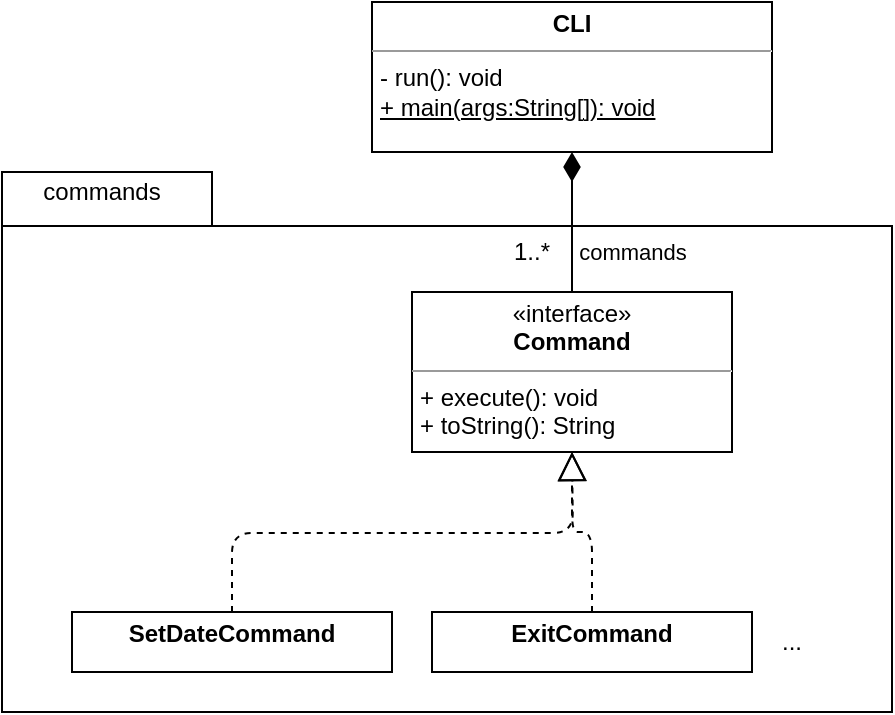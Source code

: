 <mxfile version="12.1.0" type="device" pages="1"><diagram id="tQrlyLwtlg1CQMymyJG2" name="Page-1"><mxGraphModel dx="1106" dy="779" grid="1" gridSize="10" guides="1" tooltips="1" connect="1" arrows="1" fold="1" page="1" pageScale="1" pageWidth="1700" pageHeight="1100" math="0" shadow="0"><root><mxCell id="0"/><mxCell id="1" parent="0"/><mxCell id="LsO-_faxfW2ikNMgvea2-8" value="" style="shape=folder;fontStyle=1;spacingTop=10;tabWidth=105;tabHeight=27;tabPosition=left;html=1;" vertex="1" parent="1"><mxGeometry x="45" y="220" width="445" height="270" as="geometry"/></mxCell><mxCell id="LsO-_faxfW2ikNMgvea2-3" value="commands" style="edgeStyle=orthogonalEdgeStyle;rounded=0;orthogonalLoop=1;jettySize=auto;html=1;startArrow=diamondThin;startFill=1;endArrow=none;endFill=0;endSize=6;targetPerimeterSpacing=0;strokeWidth=1;startSize=12;labelPosition=center;verticalLabelPosition=middle;align=center;verticalAlign=middle;" edge="1" parent="1" source="-I446lmpZ7WXoi5mFJFB-1" target="eteR9gcEDHc9o2JJtDzy-19"><mxGeometry x="0.429" y="30" relative="1" as="geometry"><mxPoint as="offset"/></mxGeometry></mxCell><mxCell id="-I446lmpZ7WXoi5mFJFB-1" value="&lt;p style=&quot;margin: 0px ; margin-top: 4px ; text-align: center&quot;&gt;&lt;b&gt;CLI&lt;/b&gt;&lt;/p&gt;&lt;hr size=&quot;1&quot;&gt;&lt;p style=&quot;margin: 0px ; margin-left: 4px&quot;&gt;&lt;span&gt;- run(): void&lt;/span&gt;&lt;br&gt;&lt;/p&gt;&lt;p style=&quot;margin: 0px ; margin-left: 4px&quot;&gt;&lt;u&gt;+ main(args:String[]): void&lt;/u&gt;&lt;br&gt;&lt;/p&gt;" style="verticalAlign=top;align=left;overflow=fill;fontSize=12;fontFamily=Helvetica;html=1;" parent="1" vertex="1"><mxGeometry x="230" y="135" width="200" height="75" as="geometry"/></mxCell><mxCell id="eteR9gcEDHc9o2JJtDzy-19" value="&lt;p style=&quot;margin: 0px ; margin-top: 4px ; text-align: center&quot;&gt;«interface»&lt;br&gt;&lt;b&gt;Command&lt;/b&gt;&lt;/p&gt;&lt;hr size=&quot;1&quot;&gt;&lt;p style=&quot;margin: 0px ; margin-left: 4px&quot;&gt;+ execute(): void&lt;/p&gt;&lt;p style=&quot;margin: 0px ; margin-left: 4px&quot;&gt;+ toString(): String&lt;/p&gt;" style="verticalAlign=top;align=left;overflow=fill;fontSize=12;fontFamily=Helvetica;html=1;" parent="1" vertex="1"><mxGeometry x="250" y="280" width="160" height="80" as="geometry"/></mxCell><mxCell id="eteR9gcEDHc9o2JJtDzy-23" value="&lt;p style=&quot;margin: 0px ; margin-top: 4px ; text-align: center&quot;&gt;&lt;b&gt;ExitCommand&lt;/b&gt;&lt;/p&gt;" style="verticalAlign=top;align=left;overflow=fill;fontSize=12;fontFamily=Helvetica;html=1;" parent="1" vertex="1"><mxGeometry x="260" y="440" width="160" height="30" as="geometry"/></mxCell><mxCell id="eteR9gcEDHc9o2JJtDzy-25" value="" style="endArrow=block;dashed=1;endFill=0;endSize=12;html=1;entryX=0.5;entryY=1;entryDx=0;entryDy=0;exitX=0.5;exitY=0;exitDx=0;exitDy=0;edgeStyle=orthogonalEdgeStyle;" parent="1" source="eteR9gcEDHc9o2JJtDzy-23" target="eteR9gcEDHc9o2JJtDzy-19" edge="1"><mxGeometry width="160" relative="1" as="geometry"><mxPoint x="230" y="490" as="sourcePoint"/><mxPoint x="390" y="490" as="targetPoint"/></mxGeometry></mxCell><mxCell id="eteR9gcEDHc9o2JJtDzy-26" value="..." style="text;html=1;strokeColor=none;fillColor=none;align=center;verticalAlign=middle;whiteSpace=wrap;rounded=0;" parent="1" vertex="1"><mxGeometry x="420" y="445" width="40" height="20" as="geometry"/></mxCell><mxCell id="LsO-_faxfW2ikNMgvea2-4" value="&lt;p style=&quot;margin: 0px ; margin-top: 4px ; text-align: center&quot;&gt;&lt;b&gt;SetDateCommand&lt;/b&gt;&lt;/p&gt;" style="verticalAlign=top;align=left;overflow=fill;fontSize=12;fontFamily=Helvetica;html=1;" vertex="1" parent="1"><mxGeometry x="80" y="440" width="160" height="30" as="geometry"/></mxCell><mxCell id="LsO-_faxfW2ikNMgvea2-5" value="" style="endArrow=block;dashed=1;endFill=0;endSize=12;html=1;exitX=0.5;exitY=0;exitDx=0;exitDy=0;edgeStyle=orthogonalEdgeStyle;" edge="1" parent="1" source="LsO-_faxfW2ikNMgvea2-4"><mxGeometry width="160" relative="1" as="geometry"><mxPoint x="350" y="450" as="sourcePoint"/><mxPoint x="330" y="360" as="targetPoint"/></mxGeometry></mxCell><mxCell id="LsO-_faxfW2ikNMgvea2-7" value="1..*" style="text;html=1;strokeColor=none;fillColor=none;align=center;verticalAlign=middle;whiteSpace=wrap;rounded=0;" vertex="1" parent="1"><mxGeometry x="290" y="250" width="40" height="20" as="geometry"/></mxCell><mxCell id="LsO-_faxfW2ikNMgvea2-9" value="commands" style="text;html=1;strokeColor=none;fillColor=none;align=center;verticalAlign=middle;whiteSpace=wrap;rounded=0;" vertex="1" parent="1"><mxGeometry x="50" y="220" width="90" height="20" as="geometry"/></mxCell></root></mxGraphModel></diagram></mxfile>
